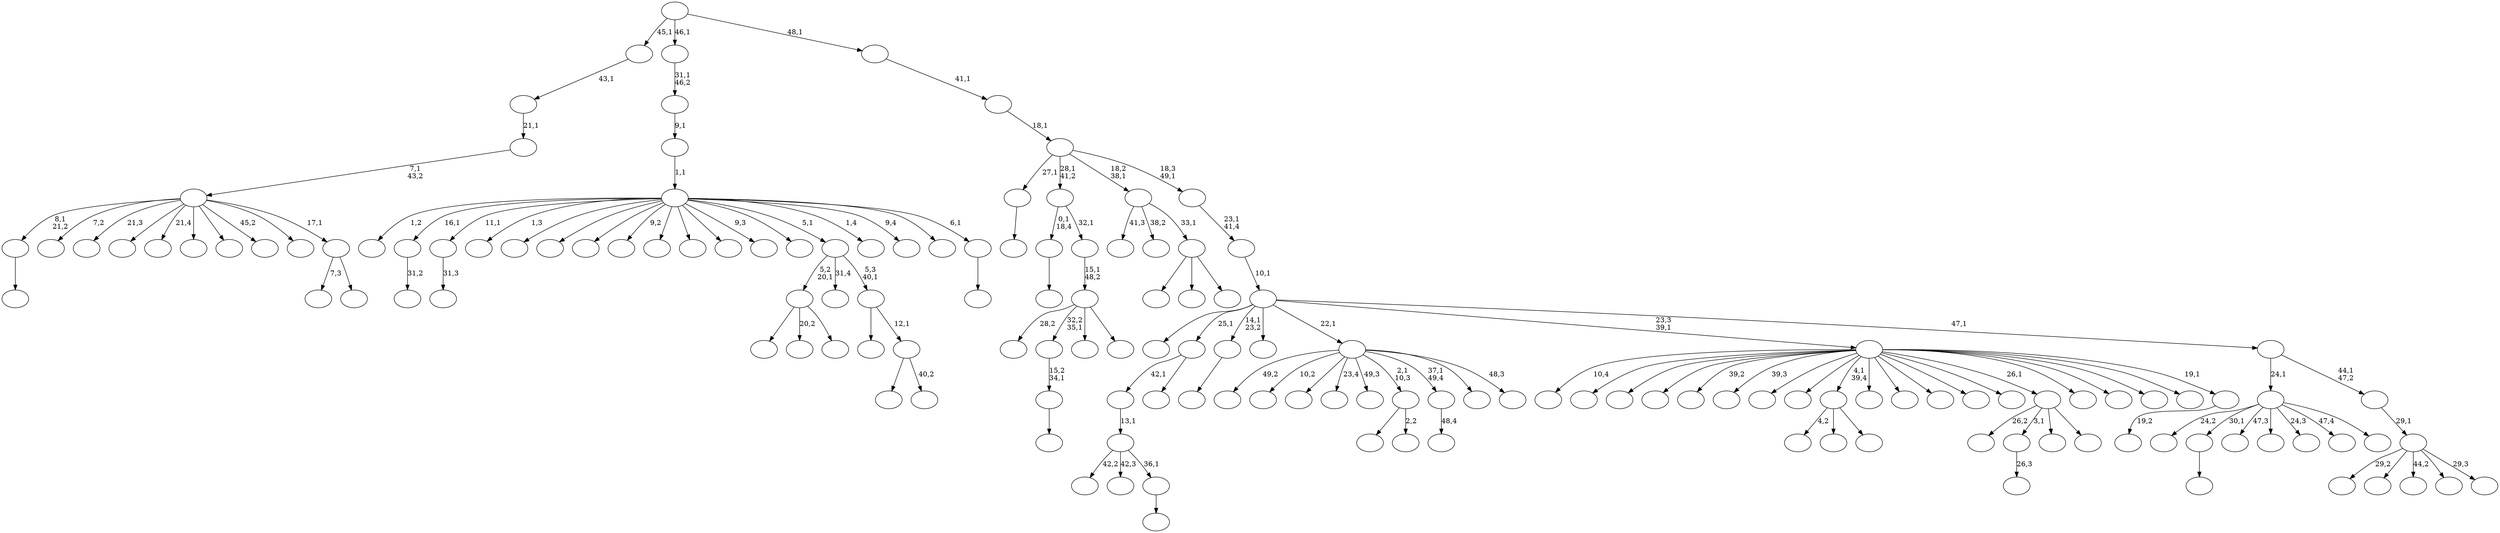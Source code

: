 digraph T {
	150 [label=""]
	149 [label=""]
	148 [label=""]
	147 [label=""]
	146 [label=""]
	145 [label=""]
	144 [label=""]
	143 [label=""]
	142 [label=""]
	141 [label=""]
	140 [label=""]
	139 [label=""]
	138 [label=""]
	137 [label=""]
	136 [label=""]
	135 [label=""]
	134 [label=""]
	133 [label=""]
	132 [label=""]
	131 [label=""]
	130 [label=""]
	129 [label=""]
	128 [label=""]
	127 [label=""]
	126 [label=""]
	125 [label=""]
	124 [label=""]
	123 [label=""]
	122 [label=""]
	121 [label=""]
	120 [label=""]
	119 [label=""]
	118 [label=""]
	117 [label=""]
	116 [label=""]
	115 [label=""]
	114 [label=""]
	113 [label=""]
	112 [label=""]
	111 [label=""]
	110 [label=""]
	109 [label=""]
	108 [label=""]
	107 [label=""]
	106 [label=""]
	105 [label=""]
	104 [label=""]
	103 [label=""]
	102 [label=""]
	101 [label=""]
	100 [label=""]
	99 [label=""]
	98 [label=""]
	97 [label=""]
	96 [label=""]
	95 [label=""]
	94 [label=""]
	93 [label=""]
	92 [label=""]
	91 [label=""]
	90 [label=""]
	89 [label=""]
	88 [label=""]
	87 [label=""]
	86 [label=""]
	85 [label=""]
	84 [label=""]
	83 [label=""]
	82 [label=""]
	81 [label=""]
	80 [label=""]
	79 [label=""]
	78 [label=""]
	77 [label=""]
	76 [label=""]
	75 [label=""]
	74 [label=""]
	73 [label=""]
	72 [label=""]
	71 [label=""]
	70 [label=""]
	69 [label=""]
	68 [label=""]
	67 [label=""]
	66 [label=""]
	65 [label=""]
	64 [label=""]
	63 [label=""]
	62 [label=""]
	61 [label=""]
	60 [label=""]
	59 [label=""]
	58 [label=""]
	57 [label=""]
	56 [label=""]
	55 [label=""]
	54 [label=""]
	53 [label=""]
	52 [label=""]
	51 [label=""]
	50 [label=""]
	49 [label=""]
	48 [label=""]
	47 [label=""]
	46 [label=""]
	45 [label=""]
	44 [label=""]
	43 [label=""]
	42 [label=""]
	41 [label=""]
	40 [label=""]
	39 [label=""]
	38 [label=""]
	37 [label=""]
	36 [label=""]
	35 [label=""]
	34 [label=""]
	33 [label=""]
	32 [label=""]
	31 [label=""]
	30 [label=""]
	29 [label=""]
	28 [label=""]
	27 [label=""]
	26 [label=""]
	25 [label=""]
	24 [label=""]
	23 [label=""]
	22 [label=""]
	21 [label=""]
	20 [label=""]
	19 [label=""]
	18 [label=""]
	17 [label=""]
	16 [label=""]
	15 [label=""]
	14 [label=""]
	13 [label=""]
	12 [label=""]
	11 [label=""]
	10 [label=""]
	9 [label=""]
	8 [label=""]
	7 [label=""]
	6 [label=""]
	5 [label=""]
	4 [label=""]
	3 [label=""]
	2 [label=""]
	1 [label=""]
	0 [label=""]
	147 -> 148 [label=""]
	138 -> 139 [label="31,2"]
	132 -> 133 [label=""]
	131 -> 145 [label="42,2"]
	131 -> 135 [label="42,3"]
	131 -> 132 [label="36,1"]
	130 -> 131 [label="13,1"]
	126 -> 127 [label="31,3"]
	121 -> 122 [label=""]
	117 -> 118 [label=""]
	116 -> 117 [label="15,2\n34,1"]
	97 -> 113 [label="4,2"]
	97 -> 112 [label=""]
	97 -> 98 [label=""]
	92 -> 93 [label=""]
	86 -> 87 [label=""]
	76 -> 124 [label=""]
	76 -> 110 [label="20,2"]
	76 -> 77 [label=""]
	73 -> 130 [label="42,1"]
	73 -> 74 [label=""]
	68 -> 69 [label="26,3"]
	62 -> 88 [label=""]
	62 -> 63 [label="2,2"]
	60 -> 120 [label="28,2"]
	60 -> 116 [label="32,2\n35,1"]
	60 -> 99 [label=""]
	60 -> 61 [label=""]
	59 -> 60 [label="15,1\n48,2"]
	58 -> 86 [label="0,1\n18,4"]
	58 -> 59 [label="32,1"]
	55 -> 56 [label="48,4"]
	53 -> 54 [label=""]
	50 -> 85 [label=""]
	50 -> 51 [label="40,2"]
	49 -> 84 [label=""]
	49 -> 50 [label="12,1"]
	48 -> 76 [label="5,2\n20,1"]
	48 -> 64 [label="31,4"]
	48 -> 49 [label="5,3\n40,1"]
	39 -> 146 [label="26,2"]
	39 -> 68 [label="3,1"]
	39 -> 45 [label=""]
	39 -> 40 [label=""]
	36 -> 101 [label="24,2"]
	36 -> 92 [label="30,1"]
	36 -> 78 [label="47,3"]
	36 -> 66 [label=""]
	36 -> 57 [label="24,3"]
	36 -> 44 [label="47,4"]
	36 -> 37 [label=""]
	34 -> 150 [label="49,2"]
	34 -> 144 [label="10,2"]
	34 -> 136 [label=""]
	34 -> 125 [label="23,4"]
	34 -> 71 [label="49,3"]
	34 -> 62 [label="2,1\n10,3"]
	34 -> 55 [label="37,1\n49,4"]
	34 -> 38 [label=""]
	34 -> 35 [label="48,3"]
	27 -> 28 [label="19,2"]
	26 -> 141 [label="10,4"]
	26 -> 140 [label=""]
	26 -> 137 [label=""]
	26 -> 128 [label=""]
	26 -> 114 [label="39,2"]
	26 -> 107 [label="39,3"]
	26 -> 104 [label=""]
	26 -> 100 [label=""]
	26 -> 97 [label="4,1\n39,4"]
	26 -> 95 [label=""]
	26 -> 90 [label=""]
	26 -> 67 [label=""]
	26 -> 65 [label=""]
	26 -> 47 [label=""]
	26 -> 39 [label="26,1"]
	26 -> 33 [label=""]
	26 -> 32 [label=""]
	26 -> 31 [label=""]
	26 -> 29 [label=""]
	26 -> 27 [label="19,1"]
	24 -> 119 [label=""]
	24 -> 102 [label=""]
	24 -> 25 [label=""]
	23 -> 94 [label="41,3"]
	23 -> 72 [label="38,2"]
	23 -> 24 [label="33,1"]
	21 -> 83 [label="7,3"]
	21 -> 22 [label=""]
	20 -> 147 [label="8,1\n21,2"]
	20 -> 134 [label="7,2"]
	20 -> 129 [label="21,3"]
	20 -> 123 [label=""]
	20 -> 105 [label="21,4"]
	20 -> 82 [label=""]
	20 -> 80 [label=""]
	20 -> 52 [label="45,2"]
	20 -> 30 [label=""]
	20 -> 21 [label="17,1"]
	19 -> 20 [label="7,1\n43,2"]
	18 -> 19 [label="21,1"]
	17 -> 18 [label="43,1"]
	15 -> 16 [label=""]
	14 -> 143 [label="1,2"]
	14 -> 138 [label="16,1"]
	14 -> 126 [label="11,1"]
	14 -> 111 [label="1,3"]
	14 -> 108 [label=""]
	14 -> 106 [label=""]
	14 -> 103 [label=""]
	14 -> 96 [label="9,2"]
	14 -> 91 [label=""]
	14 -> 89 [label=""]
	14 -> 81 [label=""]
	14 -> 79 [label="9,3"]
	14 -> 75 [label=""]
	14 -> 48 [label="5,1"]
	14 -> 46 [label="1,4"]
	14 -> 43 [label="9,4"]
	14 -> 41 [label=""]
	14 -> 15 [label="6,1"]
	13 -> 14 [label="1,1"]
	12 -> 13 [label="9,1"]
	11 -> 12 [label="31,1\n46,2"]
	9 -> 149 [label="29,2"]
	9 -> 142 [label=""]
	9 -> 109 [label="44,2"]
	9 -> 70 [label=""]
	9 -> 10 [label="29,3"]
	8 -> 9 [label="29,1"]
	7 -> 36 [label="24,1"]
	7 -> 8 [label="44,1\n47,2"]
	6 -> 115 [label=""]
	6 -> 73 [label="25,1"]
	6 -> 53 [label="14,1\n23,2"]
	6 -> 42 [label=""]
	6 -> 34 [label="22,1"]
	6 -> 26 [label="23,3\n39,1"]
	6 -> 7 [label="47,1"]
	5 -> 6 [label="10,1"]
	4 -> 5 [label="23,1\n41,4"]
	3 -> 121 [label="27,1"]
	3 -> 58 [label="28,1\n41,2"]
	3 -> 23 [label="18,2\n38,1"]
	3 -> 4 [label="18,3\n49,1"]
	2 -> 3 [label="18,1"]
	1 -> 2 [label="41,1"]
	0 -> 17 [label="45,1"]
	0 -> 11 [label="46,1"]
	0 -> 1 [label="48,1"]
}
